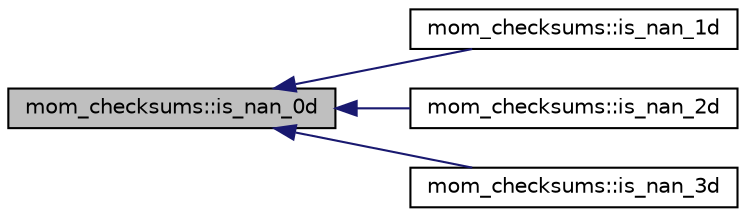 digraph "mom_checksums::is_nan_0d"
{
 // INTERACTIVE_SVG=YES
  edge [fontname="Helvetica",fontsize="10",labelfontname="Helvetica",labelfontsize="10"];
  node [fontname="Helvetica",fontsize="10",shape=record];
  rankdir="LR";
  Node181 [label="mom_checksums::is_nan_0d",height=0.2,width=0.4,color="black", fillcolor="grey75", style="filled", fontcolor="black"];
  Node181 -> Node182 [dir="back",color="midnightblue",fontsize="10",style="solid",fontname="Helvetica"];
  Node182 [label="mom_checksums::is_nan_1d",height=0.2,width=0.4,color="black", fillcolor="white", style="filled",URL="$namespacemom__checksums.html#a2ae26d49eb294b8b0e6872cc1642eb4b",tooltip="This function returns .true. if any element of x is a NaN, and .false. otherwise. ..."];
  Node181 -> Node183 [dir="back",color="midnightblue",fontsize="10",style="solid",fontname="Helvetica"];
  Node183 [label="mom_checksums::is_nan_2d",height=0.2,width=0.4,color="black", fillcolor="white", style="filled",URL="$namespacemom__checksums.html#ae5399b160c30b9e0d9a806af7e322f8e",tooltip="This function returns .true. if any element of x is a NaN, and .false. otherwise. ..."];
  Node181 -> Node184 [dir="back",color="midnightblue",fontsize="10",style="solid",fontname="Helvetica"];
  Node184 [label="mom_checksums::is_nan_3d",height=0.2,width=0.4,color="black", fillcolor="white", style="filled",URL="$namespacemom__checksums.html#a1cfab80ba102a9eb5b77d6c5db2a298a",tooltip="This function returns .true. if any element of x is a NaN, and .false. otherwise. ..."];
}
